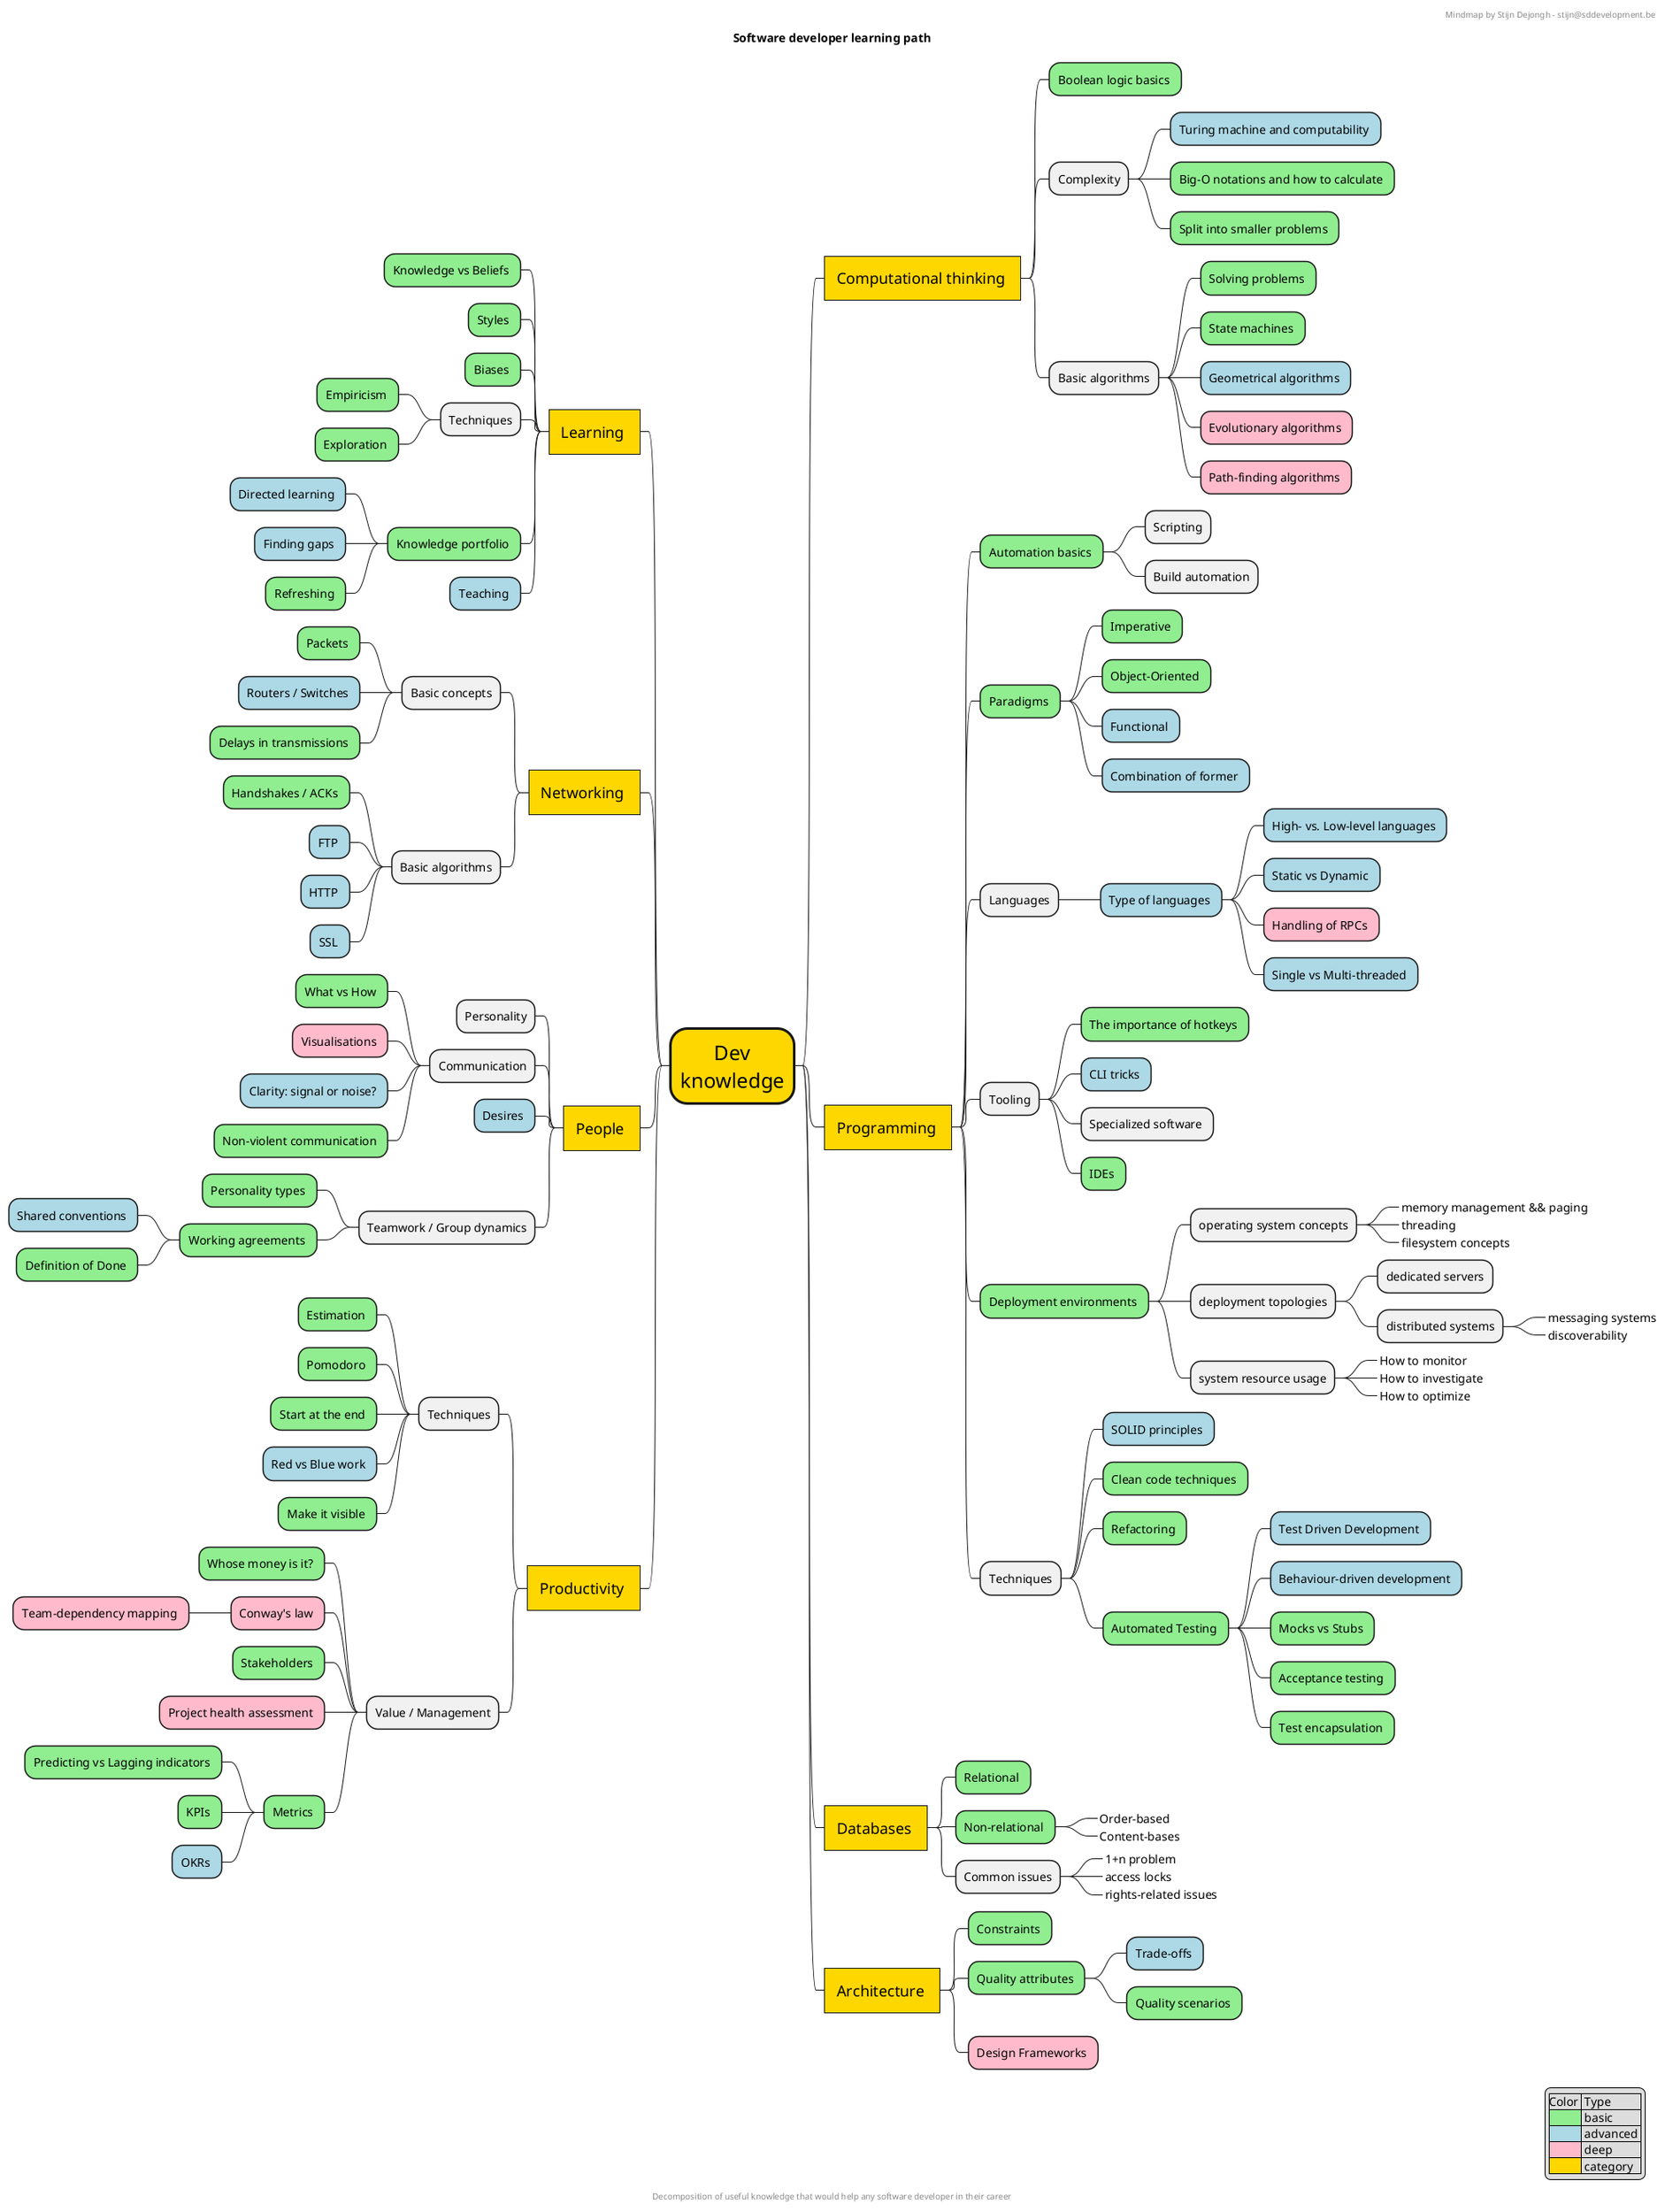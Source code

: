 @startmindmap

title Software developer learning path

<style>
mindmapDiagram {
  .basic {
    BackgroundColor lightgreen
  }
  .advanced {
    BackgroundColor lightblue
  }
  .deep {
    BackgroundColor #FFBBCC
  }
  rootNode {
    Padding 12
    Margin 3
    HorizontalAlignment center
    FontSize 24
    LineThickness 3.0
    BackgroundColor gold
    RoundCorner 40
    MaximumWidth 100
  }
  .category {
    Margin 2
    Padding 14
    BackgroundColor gold
    FontSize 18
    LineThickness 1.0
    RoundCorner 0
    Shadowing 0.0
  }
}
</style>

+ Dev knowledge
-- Learning <<category>>
--- Knowledge vs Beliefs <<basic>>
--- Styles <<basic>>
--- Biases <<basic>>
--- Techniques
---- Empiricism <<basic>>
---- Exploration <<basic>>
--- Knowledge portfolio <<basic>>
---- Directed learning <<advanced>>
---- Finding gaps <<advanced>>
---- Refreshing <<basic>>
--- Teaching <<advanced>>
++ Computational thinking <<category>>
+++ Boolean logic basics <<basic>>
+++ Complexity
++++ Turing machine and computability <<advanced>>
++++ Big-O notations and how to calculate <<basic>>
++++ Split into smaller problems <<basic>>
+++ Basic algorithms
++++ Solving problems <<basic>>
++++ State machines <<basic>>
++++ Geometrical algorithms <<advanced>>
++++ Evolutionary algorithms <<deep>>
++++ Path-finding algorithms <<deep>>
++ Programming <<category>>
+++ Automation basics <<basic>>
++++ Scripting
++++ Build automation
+++ Paradigms <<basic>>
++++ Imperative <<basic>>
++++ Object-Oriented <<basic>>
++++ Functional <<advanced>>
++++ Combination of former <<advanced>>
+++ Languages
++++ Type of languages <<advanced>>
+++++ High- vs. Low-level languages <<advanced>>
+++++ Static vs Dynamic <<advanced>>
+++++ Handling of RPCs <<deep>>
+++++ Single vs Multi-threaded <<advanced>>
+++ Tooling
++++ The importance of hotkeys <<basic>>
++++ CLI tricks <<advanced>>
++++ Specialized software 
++++ IDEs <<basic>>
+++ Deployment environments <<basic>>
++++ operating system concepts
+++++_ memory management && paging
+++++_ threading
+++++_ filesystem concepts
++++ deployment topologies
+++++ dedicated servers
+++++ distributed systems
++++++_ messaging systems
++++++_ discoverability
++++ system resource usage
+++++_ How to monitor
+++++_ How to investigate
+++++_ How to optimize
+++ Techniques
++++ SOLID principles <<advanced>>
++++ Clean code techniques <<basic>>
++++ Refactoring <<basic>>
++++ Automated Testing <<basic>>
+++++ Test Driven Development <<advanced>>
+++++ Behaviour-driven development <<advanced>>
+++++ Mocks vs Stubs <<basic>>
+++++ Acceptance testing <<basic>>
+++++ Test encapsulation <<basic>>
-- Networking <<category>>
--- Basic concepts
---- Packets <<basic>>
---- Routers / Switches <<advanced>>
---- Delays in transmissions <<basic>>
--- Basic algorithms
---- Handshakes / ACKs <<basic>>
---- FTP <<advanced>>
---- HTTP <<advanced>>
---- SSL <<advanced>>
++ Databases <<category>>
+++ Relational <<basic>>
+++ Non-relational <<basic>>
++++_ Order-based 
++++_ Content-bases
+++ Common issues
++++_ 1+n problem
++++_ access locks
++++_ rights-related issues
++ Architecture <<category>>
+++ Constraints <<basic>>
+++ Quality attributes <<basic>>
++++ Trade-offs <<advanced>>
++++ Quality scenarios <<basic>>
+++ Design Frameworks <<deep>>
-- People <<category>>
--- Personality
--- Communication
---- What vs How <<basic>>
---- Visualisations <<deep>>
---- Clarity: signal or noise? <<advanced>>
---- Non-violent communication <<basic>>
--- Desires <<advanced>>
--- Teamwork / Group dynamics
---- Personality types <<basic>>
---- Working agreements <<basic>>
----- Shared conventions <<advanced>>
----- Definition of Done <<basic>> 
-- Productivity <<category>>
--- Techniques
---- Estimation <<basic>>
---- Pomodoro <<basic>>
---- Start at the end <<basic>>
---- Red vs Blue work <<advanced>>
---- Make it visible <<basic>>
--- Value / Management
---- Whose money is it? <<basic>>
---- Conway's law <<deep>>
----- Team-dependency mapping <<deep>>
---- Stakeholders <<basic>>
---- Project health assessment <<deep>>
---- Metrics <<basic>>
----- Predicting vs Lagging indicators <<basic>>
----- KPIs <<basic>>
----- OKRs <<advanced>>

legend right
  |Color | Type |
  | <#lightgreen> | basic |
  | <#lightblue> | advanced |
  | <#FFBBCC> | deep |
  | <#gold> | category |
endlegend

header
Mindmap by Stijn Dejongh - stijn@sddevelopment.be
endheader

center footer Decomposition of useful knowledge that would help any software developer in their career

@endmindmap
